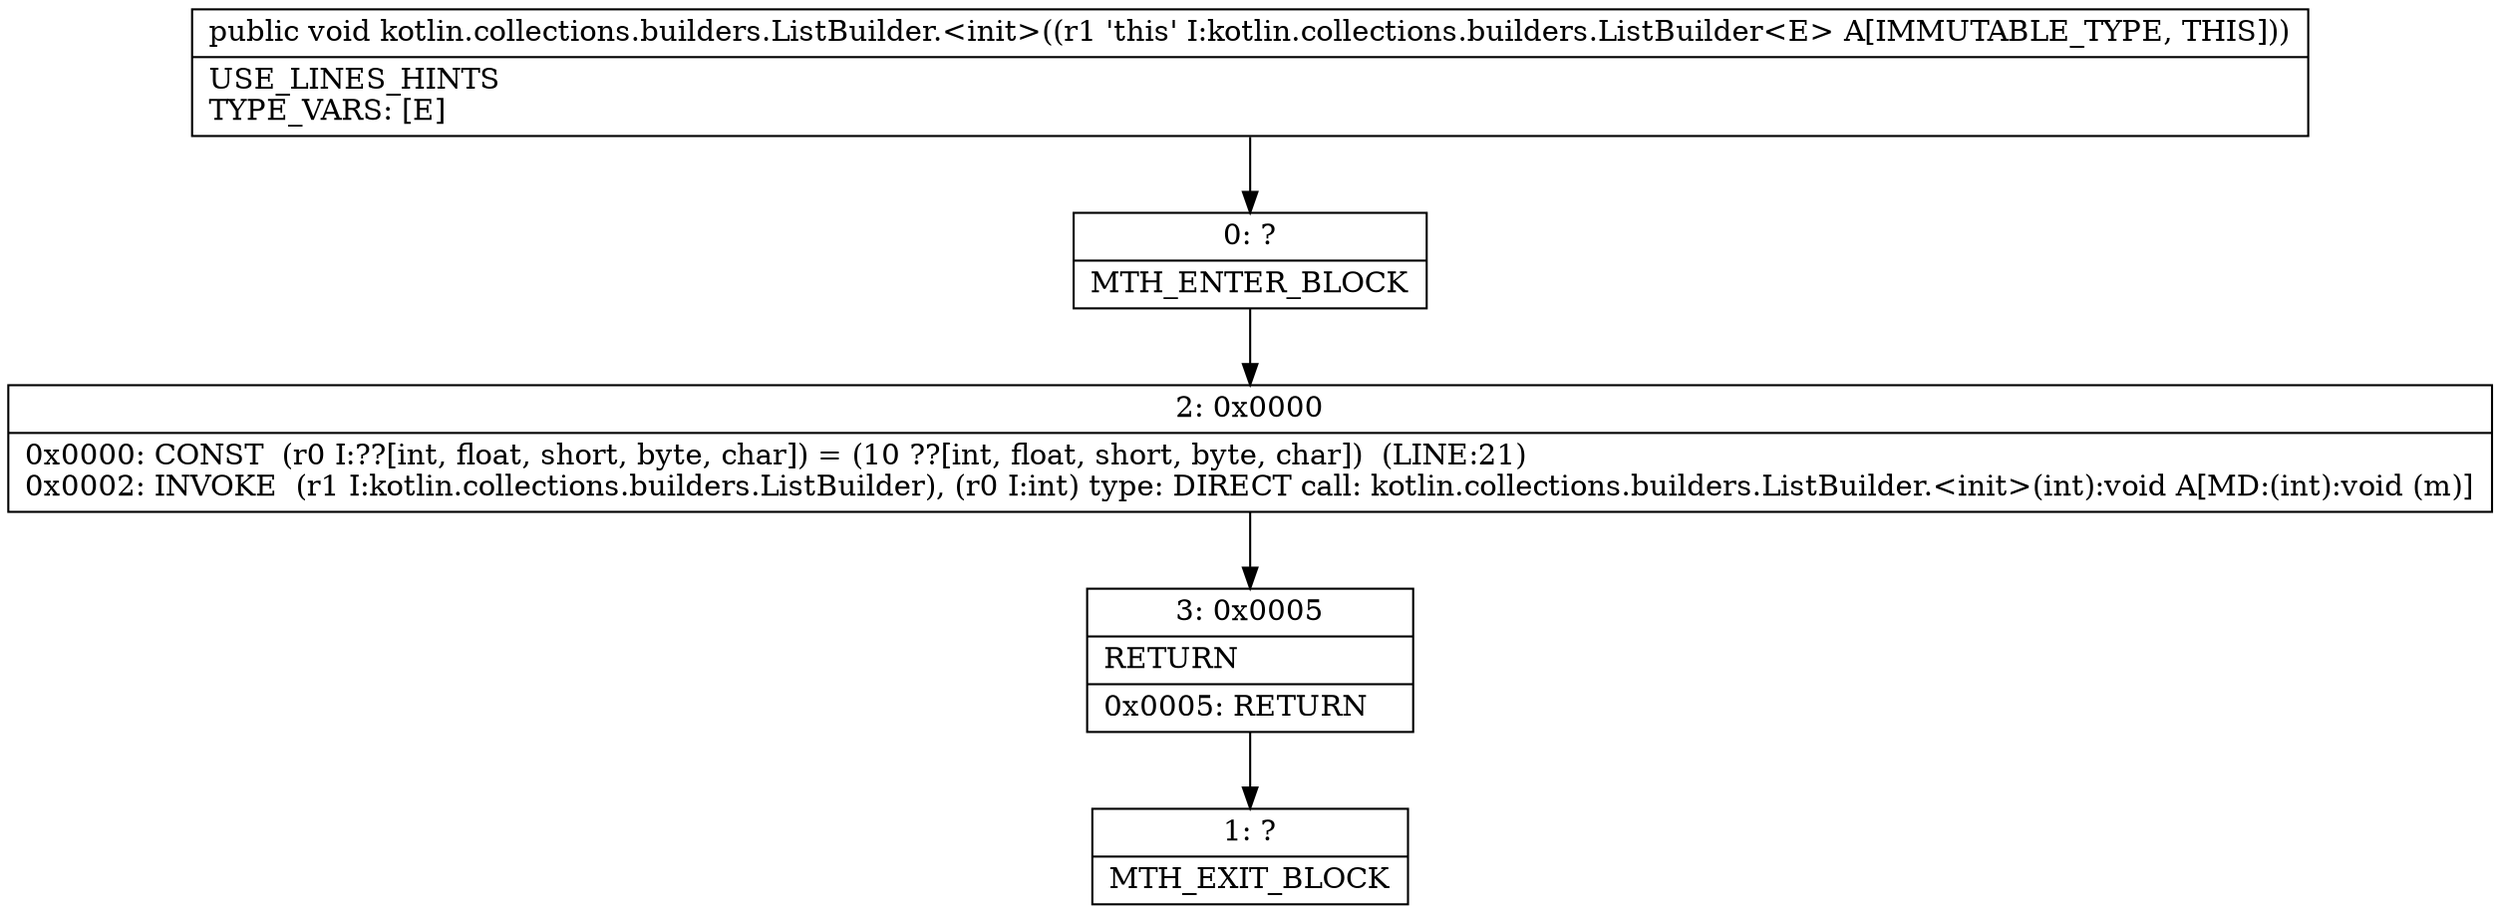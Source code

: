 digraph "CFG forkotlin.collections.builders.ListBuilder.\<init\>()V" {
Node_0 [shape=record,label="{0\:\ ?|MTH_ENTER_BLOCK\l}"];
Node_2 [shape=record,label="{2\:\ 0x0000|0x0000: CONST  (r0 I:??[int, float, short, byte, char]) = (10 ??[int, float, short, byte, char])  (LINE:21)\l0x0002: INVOKE  (r1 I:kotlin.collections.builders.ListBuilder), (r0 I:int) type: DIRECT call: kotlin.collections.builders.ListBuilder.\<init\>(int):void A[MD:(int):void (m)]\l}"];
Node_3 [shape=record,label="{3\:\ 0x0005|RETURN\l|0x0005: RETURN   \l}"];
Node_1 [shape=record,label="{1\:\ ?|MTH_EXIT_BLOCK\l}"];
MethodNode[shape=record,label="{public void kotlin.collections.builders.ListBuilder.\<init\>((r1 'this' I:kotlin.collections.builders.ListBuilder\<E\> A[IMMUTABLE_TYPE, THIS]))  | USE_LINES_HINTS\lTYPE_VARS: [E]\l}"];
MethodNode -> Node_0;Node_0 -> Node_2;
Node_2 -> Node_3;
Node_3 -> Node_1;
}

